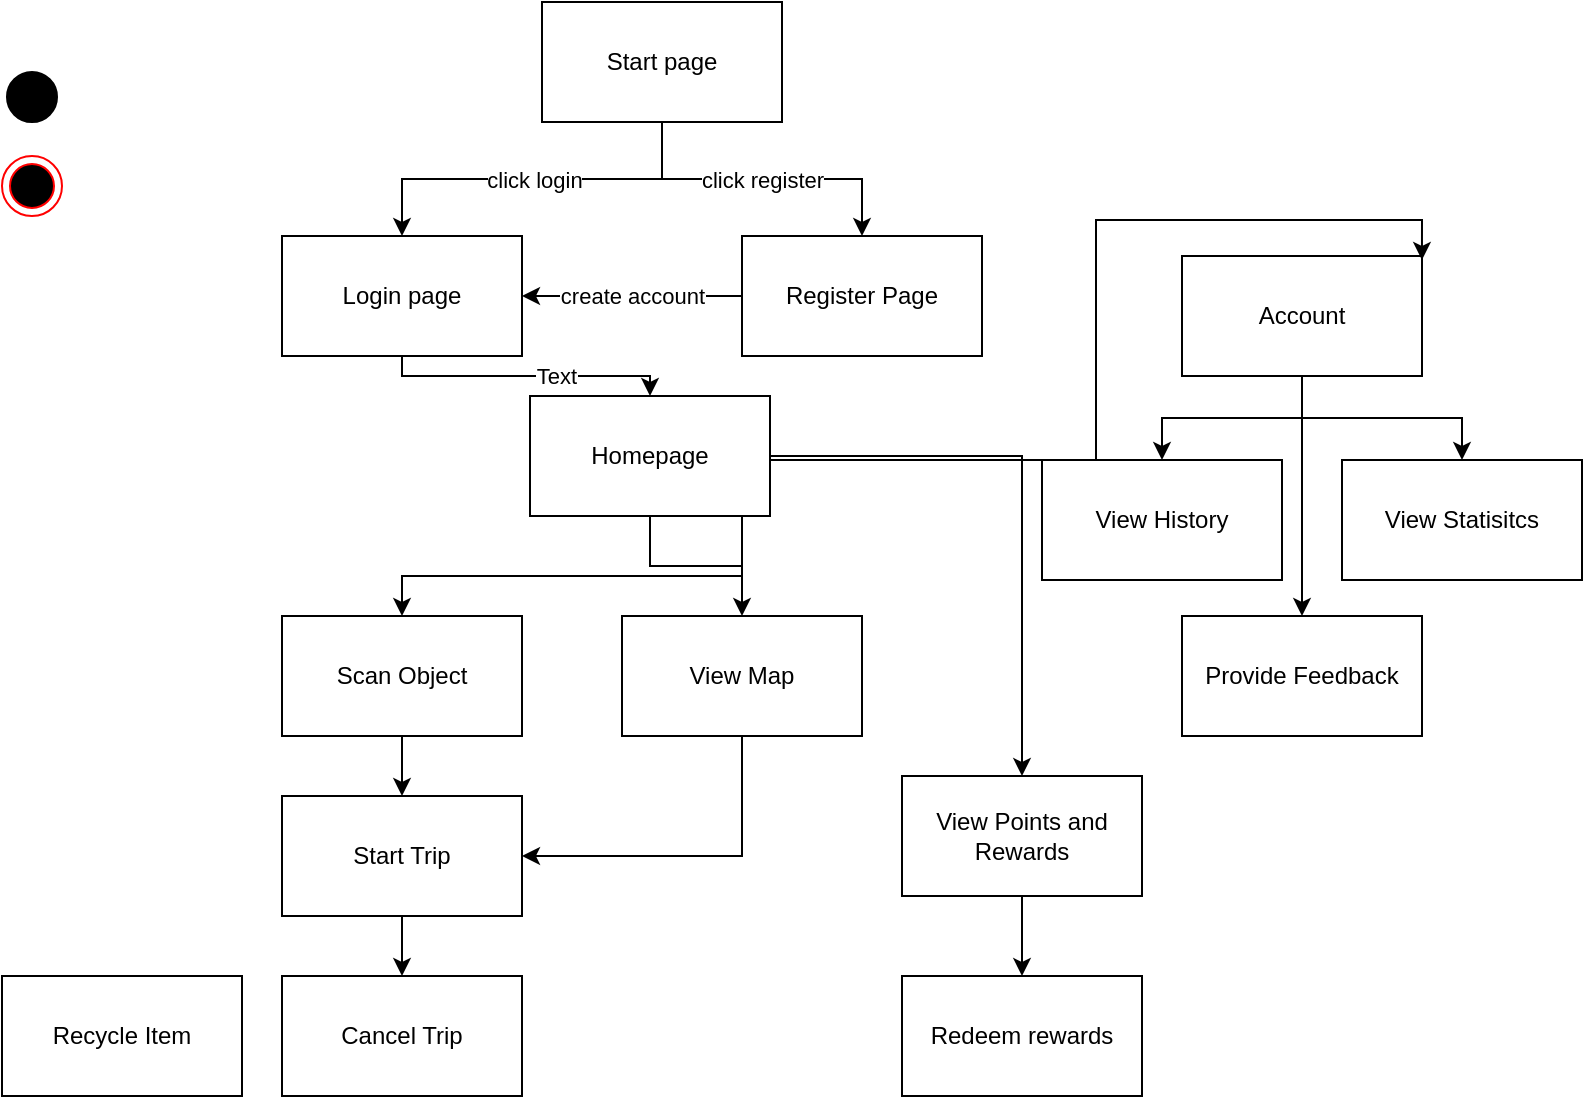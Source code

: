 <mxfile version="26.0.16">
  <diagram name="Page-1" id="1RUMee6qlrNCFfYP1BZC">
    <mxGraphModel dx="679" dy="460" grid="1" gridSize="10" guides="1" tooltips="1" connect="1" arrows="1" fold="1" page="1" pageScale="1" pageWidth="827" pageHeight="1169" math="0" shadow="0">
      <root>
        <mxCell id="0" />
        <mxCell id="1" parent="0" />
        <mxCell id="gsk25Ts8o4jq-v6EUmC2-17" value="create account" style="edgeStyle=orthogonalEdgeStyle;rounded=0;orthogonalLoop=1;jettySize=auto;html=1;" edge="1" parent="1" source="gsk25Ts8o4jq-v6EUmC2-1" target="gsk25Ts8o4jq-v6EUmC2-2">
          <mxGeometry relative="1" as="geometry" />
        </mxCell>
        <mxCell id="gsk25Ts8o4jq-v6EUmC2-1" value="Register Page" style="rounded=0;whiteSpace=wrap;html=1;" vertex="1" parent="1">
          <mxGeometry x="400" y="130" width="120" height="60" as="geometry" />
        </mxCell>
        <mxCell id="gsk25Ts8o4jq-v6EUmC2-41" style="edgeStyle=orthogonalEdgeStyle;rounded=0;orthogonalLoop=1;jettySize=auto;html=1;" edge="1" parent="1" source="gsk25Ts8o4jq-v6EUmC2-2" target="gsk25Ts8o4jq-v6EUmC2-9">
          <mxGeometry relative="1" as="geometry">
            <Array as="points">
              <mxPoint x="230" y="200" />
              <mxPoint x="354" y="200" />
            </Array>
          </mxGeometry>
        </mxCell>
        <mxCell id="gsk25Ts8o4jq-v6EUmC2-42" value="Text" style="edgeLabel;html=1;align=center;verticalAlign=middle;resizable=0;points=[];" vertex="1" connectable="0" parent="gsk25Ts8o4jq-v6EUmC2-41">
          <mxGeometry x="0.201" relative="1" as="geometry">
            <mxPoint as="offset" />
          </mxGeometry>
        </mxCell>
        <mxCell id="gsk25Ts8o4jq-v6EUmC2-2" value="Login page" style="rounded=0;whiteSpace=wrap;html=1;" vertex="1" parent="1">
          <mxGeometry x="170" y="130" width="120" height="60" as="geometry" />
        </mxCell>
        <mxCell id="gsk25Ts8o4jq-v6EUmC2-30" style="edgeStyle=orthogonalEdgeStyle;rounded=0;orthogonalLoop=1;jettySize=auto;html=1;exitX=0.5;exitY=1;exitDx=0;exitDy=0;entryX=0.5;entryY=0;entryDx=0;entryDy=0;" edge="1" parent="1" source="gsk25Ts8o4jq-v6EUmC2-3" target="gsk25Ts8o4jq-v6EUmC2-5">
          <mxGeometry relative="1" as="geometry" />
        </mxCell>
        <mxCell id="gsk25Ts8o4jq-v6EUmC2-31" style="edgeStyle=orthogonalEdgeStyle;rounded=0;orthogonalLoop=1;jettySize=auto;html=1;exitX=0.5;exitY=1;exitDx=0;exitDy=0;entryX=0.5;entryY=0;entryDx=0;entryDy=0;" edge="1" parent="1" source="gsk25Ts8o4jq-v6EUmC2-3" target="gsk25Ts8o4jq-v6EUmC2-16">
          <mxGeometry relative="1" as="geometry" />
        </mxCell>
        <mxCell id="gsk25Ts8o4jq-v6EUmC2-32" style="edgeStyle=orthogonalEdgeStyle;rounded=0;orthogonalLoop=1;jettySize=auto;html=1;exitX=0.5;exitY=1;exitDx=0;exitDy=0;" edge="1" parent="1" source="gsk25Ts8o4jq-v6EUmC2-3" target="gsk25Ts8o4jq-v6EUmC2-6">
          <mxGeometry relative="1" as="geometry" />
        </mxCell>
        <mxCell id="gsk25Ts8o4jq-v6EUmC2-3" value="Account" style="rounded=0;whiteSpace=wrap;html=1;" vertex="1" parent="1">
          <mxGeometry x="620" y="140" width="120" height="60" as="geometry" />
        </mxCell>
        <mxCell id="gsk25Ts8o4jq-v6EUmC2-25" style="edgeStyle=orthogonalEdgeStyle;rounded=0;orthogonalLoop=1;jettySize=auto;html=1;exitX=0.5;exitY=1;exitDx=0;exitDy=0;entryX=0.5;entryY=0;entryDx=0;entryDy=0;" edge="1" parent="1" source="gsk25Ts8o4jq-v6EUmC2-4" target="gsk25Ts8o4jq-v6EUmC2-7">
          <mxGeometry relative="1" as="geometry" />
        </mxCell>
        <mxCell id="gsk25Ts8o4jq-v6EUmC2-4" value="Scan Object" style="rounded=0;whiteSpace=wrap;html=1;" vertex="1" parent="1">
          <mxGeometry x="170" y="320" width="120" height="60" as="geometry" />
        </mxCell>
        <mxCell id="gsk25Ts8o4jq-v6EUmC2-5" value="View History" style="rounded=0;whiteSpace=wrap;html=1;" vertex="1" parent="1">
          <mxGeometry x="550" y="242" width="120" height="60" as="geometry" />
        </mxCell>
        <mxCell id="gsk25Ts8o4jq-v6EUmC2-6" value="View Statisitcs" style="rounded=0;whiteSpace=wrap;html=1;" vertex="1" parent="1">
          <mxGeometry x="700" y="242" width="120" height="60" as="geometry" />
        </mxCell>
        <mxCell id="gsk25Ts8o4jq-v6EUmC2-26" style="edgeStyle=orthogonalEdgeStyle;rounded=0;orthogonalLoop=1;jettySize=auto;html=1;exitX=0.5;exitY=1;exitDx=0;exitDy=0;entryX=0.5;entryY=0;entryDx=0;entryDy=0;" edge="1" parent="1" source="gsk25Ts8o4jq-v6EUmC2-7" target="gsk25Ts8o4jq-v6EUmC2-10">
          <mxGeometry relative="1" as="geometry" />
        </mxCell>
        <mxCell id="gsk25Ts8o4jq-v6EUmC2-7" value="Start Trip" style="rounded=0;whiteSpace=wrap;html=1;" vertex="1" parent="1">
          <mxGeometry x="170" y="410" width="120" height="60" as="geometry" />
        </mxCell>
        <mxCell id="gsk25Ts8o4jq-v6EUmC2-24" style="edgeStyle=orthogonalEdgeStyle;rounded=0;orthogonalLoop=1;jettySize=auto;html=1;exitX=0.5;exitY=1;exitDx=0;exitDy=0;entryX=1;entryY=0.5;entryDx=0;entryDy=0;" edge="1" parent="1" source="gsk25Ts8o4jq-v6EUmC2-8" target="gsk25Ts8o4jq-v6EUmC2-7">
          <mxGeometry relative="1" as="geometry" />
        </mxCell>
        <mxCell id="gsk25Ts8o4jq-v6EUmC2-8" value="View Map" style="rounded=0;whiteSpace=wrap;html=1;" vertex="1" parent="1">
          <mxGeometry x="340" y="320" width="120" height="60" as="geometry" />
        </mxCell>
        <mxCell id="gsk25Ts8o4jq-v6EUmC2-20" style="edgeStyle=orthogonalEdgeStyle;rounded=0;orthogonalLoop=1;jettySize=auto;html=1;exitX=0.5;exitY=1;exitDx=0;exitDy=0;entryX=0.5;entryY=0;entryDx=0;entryDy=0;" edge="1" parent="1" source="gsk25Ts8o4jq-v6EUmC2-9" target="gsk25Ts8o4jq-v6EUmC2-8">
          <mxGeometry relative="1" as="geometry" />
        </mxCell>
        <mxCell id="gsk25Ts8o4jq-v6EUmC2-21" style="edgeStyle=orthogonalEdgeStyle;rounded=0;orthogonalLoop=1;jettySize=auto;html=1;exitX=0.5;exitY=1;exitDx=0;exitDy=0;entryX=0.5;entryY=0;entryDx=0;entryDy=0;" edge="1" parent="1" source="gsk25Ts8o4jq-v6EUmC2-9" target="gsk25Ts8o4jq-v6EUmC2-4">
          <mxGeometry relative="1" as="geometry">
            <Array as="points">
              <mxPoint x="400" y="300" />
              <mxPoint x="230" y="300" />
            </Array>
          </mxGeometry>
        </mxCell>
        <mxCell id="gsk25Ts8o4jq-v6EUmC2-22" style="edgeStyle=orthogonalEdgeStyle;rounded=0;orthogonalLoop=1;jettySize=auto;html=1;exitX=1;exitY=0.5;exitDx=0;exitDy=0;entryX=0.5;entryY=0;entryDx=0;entryDy=0;" edge="1" parent="1" source="gsk25Ts8o4jq-v6EUmC2-9" target="gsk25Ts8o4jq-v6EUmC2-14">
          <mxGeometry relative="1" as="geometry" />
        </mxCell>
        <mxCell id="gsk25Ts8o4jq-v6EUmC2-29" style="edgeStyle=orthogonalEdgeStyle;rounded=0;orthogonalLoop=1;jettySize=auto;html=1;exitX=1;exitY=0.5;exitDx=0;exitDy=0;entryX=0.5;entryY=0;entryDx=0;entryDy=0;" edge="1" parent="1" source="gsk25Ts8o4jq-v6EUmC2-9">
          <mxGeometry relative="1" as="geometry">
            <mxPoint x="473.97" y="242" as="sourcePoint" />
            <mxPoint x="739.97" y="142" as="targetPoint" />
            <Array as="points">
              <mxPoint x="414" y="242" />
              <mxPoint x="577" y="242" />
              <mxPoint x="577" y="122" />
              <mxPoint x="740" y="122" />
            </Array>
          </mxGeometry>
        </mxCell>
        <mxCell id="gsk25Ts8o4jq-v6EUmC2-9" value="Homepage" style="rounded=0;whiteSpace=wrap;html=1;" vertex="1" parent="1">
          <mxGeometry x="294" y="210" width="120" height="60" as="geometry" />
        </mxCell>
        <mxCell id="gsk25Ts8o4jq-v6EUmC2-10" value="Cancel Trip" style="rounded=0;whiteSpace=wrap;html=1;" vertex="1" parent="1">
          <mxGeometry x="170" y="500" width="120" height="60" as="geometry" />
        </mxCell>
        <mxCell id="gsk25Ts8o4jq-v6EUmC2-11" value="Recycle Item" style="rounded=0;whiteSpace=wrap;html=1;" vertex="1" parent="1">
          <mxGeometry x="30" y="500" width="120" height="60" as="geometry" />
        </mxCell>
        <mxCell id="gsk25Ts8o4jq-v6EUmC2-23" style="edgeStyle=orthogonalEdgeStyle;rounded=0;orthogonalLoop=1;jettySize=auto;html=1;exitX=0.5;exitY=1;exitDx=0;exitDy=0;entryX=0.5;entryY=0;entryDx=0;entryDy=0;" edge="1" parent="1" source="gsk25Ts8o4jq-v6EUmC2-14" target="gsk25Ts8o4jq-v6EUmC2-15">
          <mxGeometry relative="1" as="geometry" />
        </mxCell>
        <mxCell id="gsk25Ts8o4jq-v6EUmC2-14" value="View Points and Rewards" style="rounded=0;whiteSpace=wrap;html=1;" vertex="1" parent="1">
          <mxGeometry x="480" y="400" width="120" height="60" as="geometry" />
        </mxCell>
        <mxCell id="gsk25Ts8o4jq-v6EUmC2-15" value="Redeem rewards" style="rounded=0;whiteSpace=wrap;html=1;" vertex="1" parent="1">
          <mxGeometry x="480" y="500" width="120" height="60" as="geometry" />
        </mxCell>
        <mxCell id="gsk25Ts8o4jq-v6EUmC2-16" value="Provide Feedback" style="rounded=0;whiteSpace=wrap;html=1;" vertex="1" parent="1">
          <mxGeometry x="620" y="320" width="120" height="60" as="geometry" />
        </mxCell>
        <mxCell id="gsk25Ts8o4jq-v6EUmC2-35" value="click register" style="edgeStyle=orthogonalEdgeStyle;rounded=0;orthogonalLoop=1;jettySize=auto;html=1;exitX=0.5;exitY=1;exitDx=0;exitDy=0;entryX=0.5;entryY=0;entryDx=0;entryDy=0;" edge="1" parent="1" source="gsk25Ts8o4jq-v6EUmC2-34" target="gsk25Ts8o4jq-v6EUmC2-1">
          <mxGeometry relative="1" as="geometry">
            <mxPoint x="430" y="120" as="targetPoint" />
            <mxPoint as="offset" />
          </mxGeometry>
        </mxCell>
        <mxCell id="gsk25Ts8o4jq-v6EUmC2-36" value="click login" style="edgeStyle=orthogonalEdgeStyle;rounded=0;orthogonalLoop=1;jettySize=auto;html=1;exitX=0.5;exitY=1;exitDx=0;exitDy=0;entryX=0.5;entryY=0;entryDx=0;entryDy=0;" edge="1" parent="1" source="gsk25Ts8o4jq-v6EUmC2-34" target="gsk25Ts8o4jq-v6EUmC2-2">
          <mxGeometry x="-0.003" relative="1" as="geometry">
            <mxPoint x="300" y="170" as="targetPoint" />
            <mxPoint as="offset" />
          </mxGeometry>
        </mxCell>
        <mxCell id="gsk25Ts8o4jq-v6EUmC2-34" value="Start page" style="rounded=0;whiteSpace=wrap;html=1;" vertex="1" parent="1">
          <mxGeometry x="300" y="13" width="120" height="60" as="geometry" />
        </mxCell>
        <mxCell id="gsk25Ts8o4jq-v6EUmC2-37" value="" style="ellipse;html=1;shape=endState;fillColor=#000000;strokeColor=#ff0000;" vertex="1" parent="1">
          <mxGeometry x="30" y="90" width="30" height="30" as="geometry" />
        </mxCell>
        <mxCell id="gsk25Ts8o4jq-v6EUmC2-38" value="" style="ellipse;whiteSpace=wrap;html=1;aspect=fixed;fillColor=#000000;" vertex="1" parent="1">
          <mxGeometry x="32.5" y="48" width="25" height="25" as="geometry" />
        </mxCell>
      </root>
    </mxGraphModel>
  </diagram>
</mxfile>
